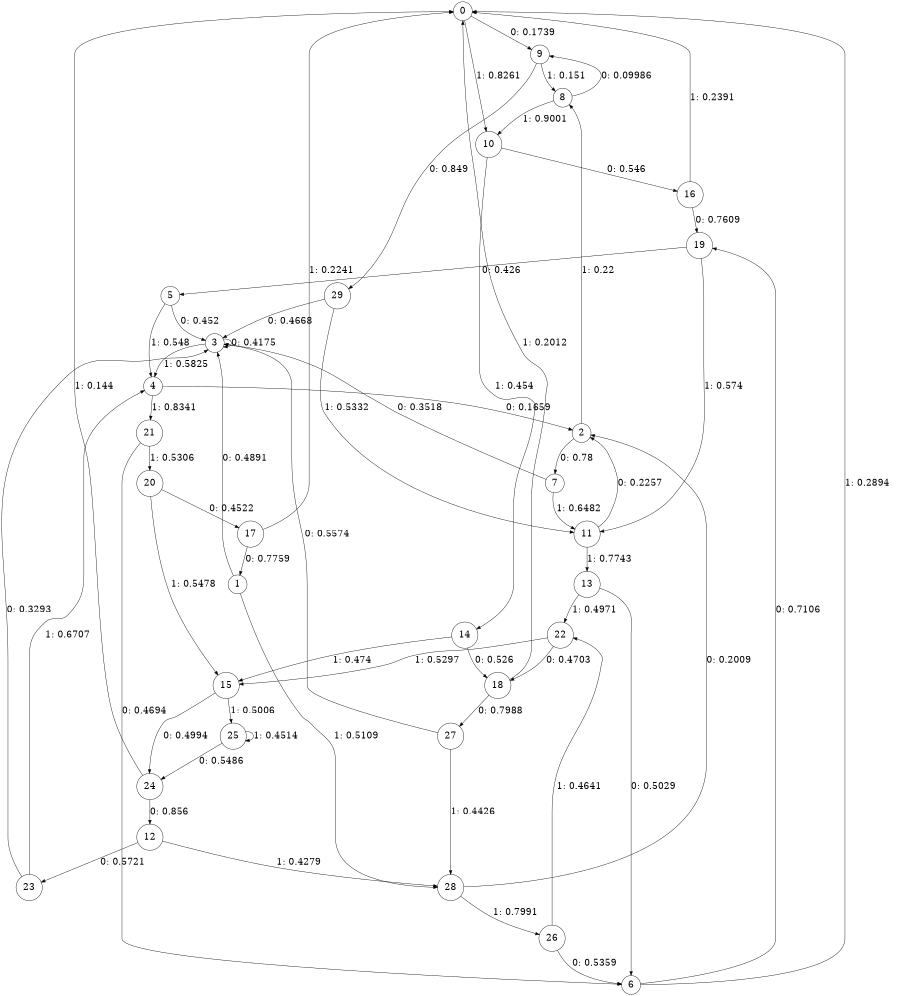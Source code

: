 digraph "ch33randomL9" {
size = "6,8.5";
ratio = "fill";
node [shape = circle];
node [fontsize = 24];
edge [fontsize = 24];
0 -> 9 [label = "0: 0.1739   "];
0 -> 10 [label = "1: 0.8261   "];
1 -> 3 [label = "0: 0.4891   "];
1 -> 28 [label = "1: 0.5109   "];
2 -> 7 [label = "0: 0.78     "];
2 -> 8 [label = "1: 0.22     "];
3 -> 3 [label = "0: 0.4175   "];
3 -> 4 [label = "1: 0.5825   "];
4 -> 2 [label = "0: 0.1659   "];
4 -> 21 [label = "1: 0.8341   "];
5 -> 3 [label = "0: 0.452    "];
5 -> 4 [label = "1: 0.548    "];
6 -> 19 [label = "0: 0.7106   "];
6 -> 0 [label = "1: 0.2894   "];
7 -> 3 [label = "0: 0.3518   "];
7 -> 11 [label = "1: 0.6482   "];
8 -> 9 [label = "0: 0.09986  "];
8 -> 10 [label = "1: 0.9001   "];
9 -> 29 [label = "0: 0.849    "];
9 -> 8 [label = "1: 0.151    "];
10 -> 16 [label = "0: 0.546    "];
10 -> 14 [label = "1: 0.454    "];
11 -> 2 [label = "0: 0.2257   "];
11 -> 13 [label = "1: 0.7743   "];
12 -> 23 [label = "0: 0.5721   "];
12 -> 28 [label = "1: 0.4279   "];
13 -> 6 [label = "0: 0.5029   "];
13 -> 22 [label = "1: 0.4971   "];
14 -> 18 [label = "0: 0.526    "];
14 -> 15 [label = "1: 0.474    "];
15 -> 24 [label = "0: 0.4994   "];
15 -> 25 [label = "1: 0.5006   "];
16 -> 19 [label = "0: 0.7609   "];
16 -> 0 [label = "1: 0.2391   "];
17 -> 1 [label = "0: 0.7759   "];
17 -> 0 [label = "1: 0.2241   "];
18 -> 27 [label = "0: 0.7988   "];
18 -> 0 [label = "1: 0.2012   "];
19 -> 5 [label = "0: 0.426    "];
19 -> 11 [label = "1: 0.574    "];
20 -> 17 [label = "0: 0.4522   "];
20 -> 15 [label = "1: 0.5478   "];
21 -> 6 [label = "0: 0.4694   "];
21 -> 20 [label = "1: 0.5306   "];
22 -> 18 [label = "0: 0.4703   "];
22 -> 15 [label = "1: 0.5297   "];
23 -> 3 [label = "0: 0.3293   "];
23 -> 4 [label = "1: 0.6707   "];
24 -> 12 [label = "0: 0.856    "];
24 -> 0 [label = "1: 0.144    "];
25 -> 24 [label = "0: 0.5486   "];
25 -> 25 [label = "1: 0.4514   "];
26 -> 6 [label = "0: 0.5359   "];
26 -> 22 [label = "1: 0.4641   "];
27 -> 3 [label = "0: 0.5574   "];
27 -> 28 [label = "1: 0.4426   "];
28 -> 2 [label = "0: 0.2009   "];
28 -> 26 [label = "1: 0.7991   "];
29 -> 3 [label = "0: 0.4668   "];
29 -> 11 [label = "1: 0.5332   "];
}